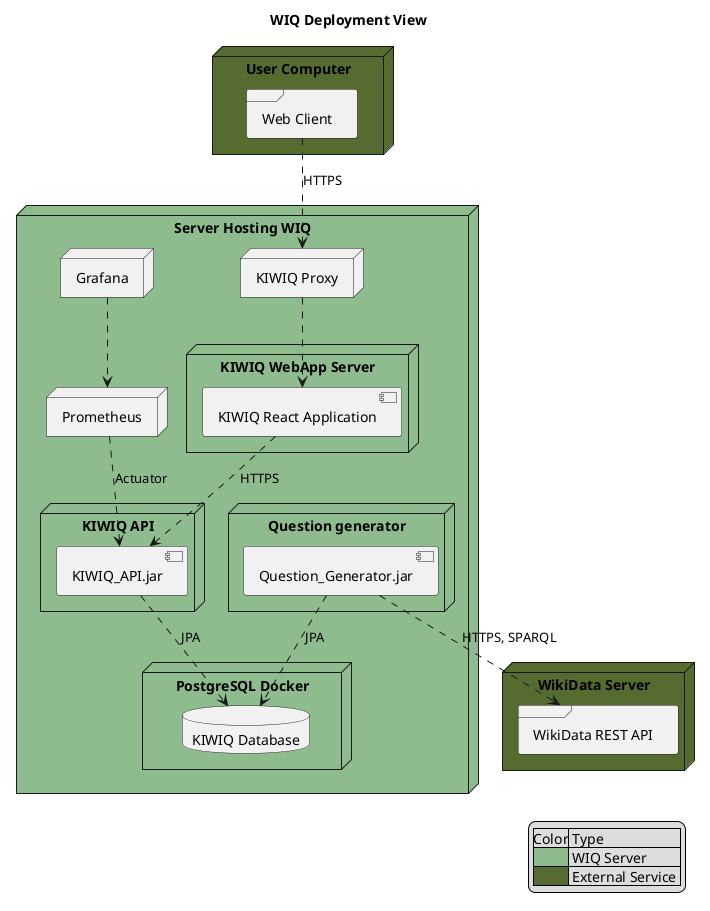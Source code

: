 @startuml

title WIQ Deployment View

legend right
    |Color| Type |
    |<#darkseagreen>| WIQ Server |
    |<#darkolivegreen>| External Service |
end legend

node "Server Hosting WIQ" #darkseagreen {
  node "KIWIQ Proxy"
  node "KIWIQ WebApp Server" {
    component "KIWIQ React Application"
  }
  node "KIWIQ API"{
      component "KIWIQ_API.jar"
  }
  node "PostgreSQL Docker" {
    database "KIWIQ Database"
  }
  node "Question generator" {
    component "Question_Generator.jar"
  }
  node "Grafana"
  node "Prometheus"
}
node "User Computer" #darkolivegreen{
  frame "Web Client"
}
node "WikiData Server" #darkolivegreen {
    frame "WikiData REST API"
}
"Web Client" ..> "KIWIQ Proxy" : "HTTPS"
"KIWIQ Proxy" ..> "KIWIQ React Application"
"KIWIQ React Application" ..> "KIWIQ_API.jar" : "HTTPS"
"KIWIQ_API.jar" ..> "KIWIQ Database" : "JPA"
"Question_Generator.jar" ..> "WikiData REST API" : "HTTPS, SPARQL"
"Question_Generator.jar" ..> "KIWIQ Database" : "JPA"
"Prometheus" ..> "KIWIQ_API.jar" : "Actuator"
"Grafana" ..> "Prometheus"
@enduml
